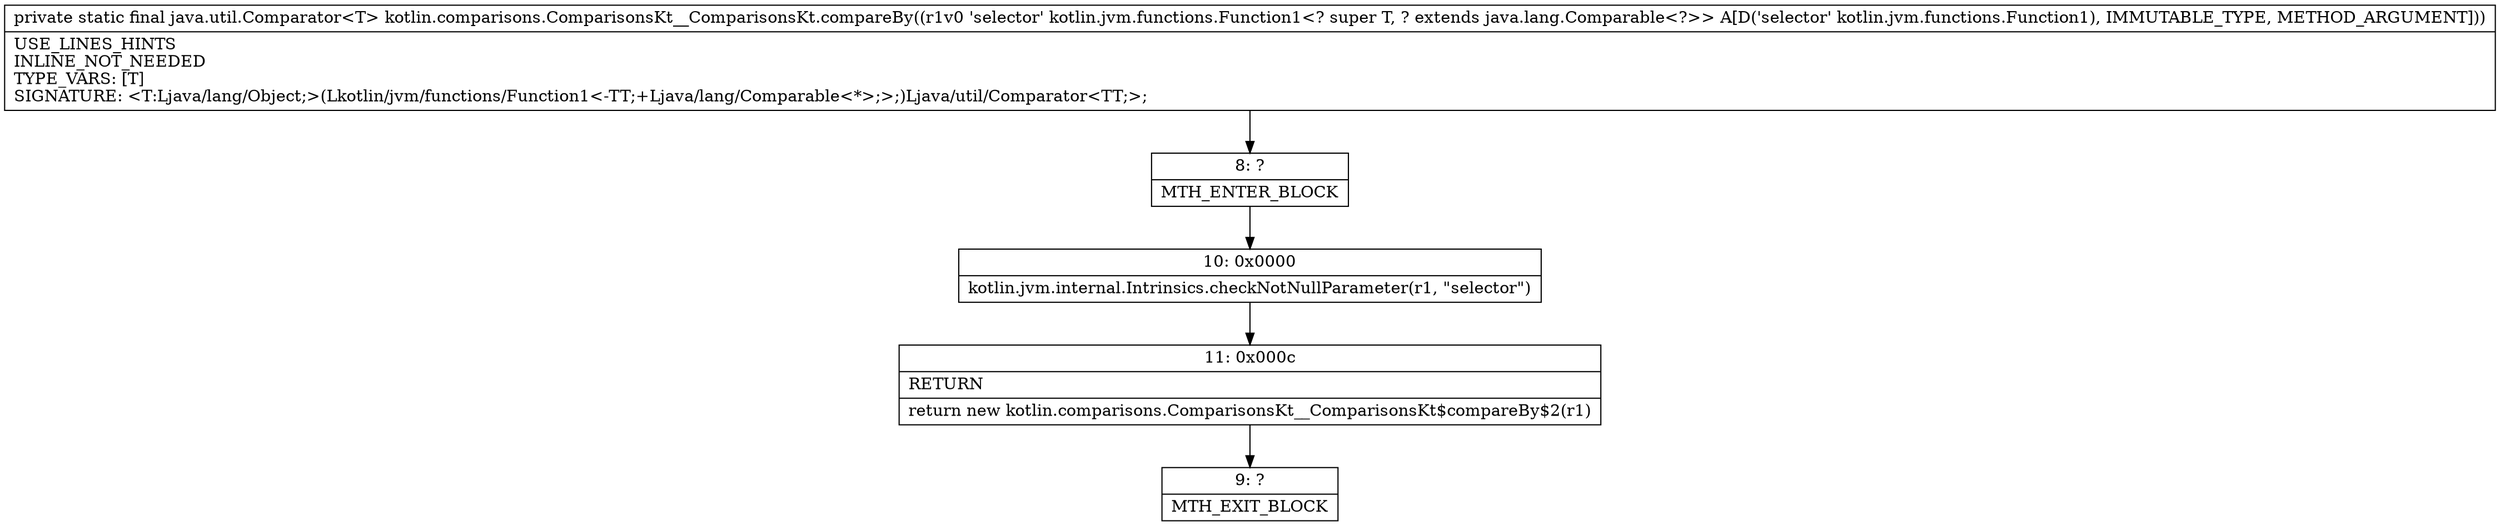 digraph "CFG forkotlin.comparisons.ComparisonsKt__ComparisonsKt.compareBy(Lkotlin\/jvm\/functions\/Function1;)Ljava\/util\/Comparator;" {
Node_8 [shape=record,label="{8\:\ ?|MTH_ENTER_BLOCK\l}"];
Node_10 [shape=record,label="{10\:\ 0x0000|kotlin.jvm.internal.Intrinsics.checkNotNullParameter(r1, \"selector\")\l}"];
Node_11 [shape=record,label="{11\:\ 0x000c|RETURN\l|return new kotlin.comparisons.ComparisonsKt__ComparisonsKt$compareBy$2(r1)\l}"];
Node_9 [shape=record,label="{9\:\ ?|MTH_EXIT_BLOCK\l}"];
MethodNode[shape=record,label="{private static final java.util.Comparator\<T\> kotlin.comparisons.ComparisonsKt__ComparisonsKt.compareBy((r1v0 'selector' kotlin.jvm.functions.Function1\<? super T, ? extends java.lang.Comparable\<?\>\> A[D('selector' kotlin.jvm.functions.Function1), IMMUTABLE_TYPE, METHOD_ARGUMENT]))  | USE_LINES_HINTS\lINLINE_NOT_NEEDED\lTYPE_VARS: [T]\lSIGNATURE: \<T:Ljava\/lang\/Object;\>(Lkotlin\/jvm\/functions\/Function1\<\-TT;+Ljava\/lang\/Comparable\<*\>;\>;)Ljava\/util\/Comparator\<TT;\>;\l}"];
MethodNode -> Node_8;Node_8 -> Node_10;
Node_10 -> Node_11;
Node_11 -> Node_9;
}

